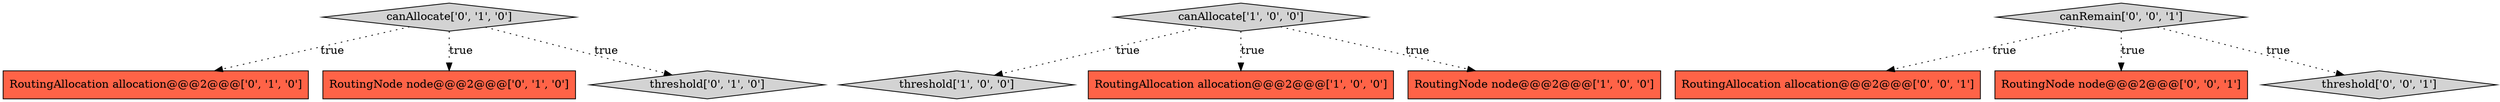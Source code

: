 digraph {
4 [style = filled, label = "RoutingAllocation allocation@@@2@@@['0', '1', '0']", fillcolor = tomato, shape = box image = "AAA0AAABBB2BBB"];
2 [style = filled, label = "threshold['1', '0', '0']", fillcolor = lightgray, shape = diamond image = "AAA0AAABBB1BBB"];
1 [style = filled, label = "canAllocate['1', '0', '0']", fillcolor = lightgray, shape = diamond image = "AAA0AAABBB1BBB"];
8 [style = filled, label = "canRemain['0', '0', '1']", fillcolor = lightgray, shape = diamond image = "AAA0AAABBB3BBB"];
11 [style = filled, label = "RoutingAllocation allocation@@@2@@@['0', '0', '1']", fillcolor = tomato, shape = box image = "AAA0AAABBB3BBB"];
9 [style = filled, label = "RoutingNode node@@@2@@@['0', '0', '1']", fillcolor = tomato, shape = box image = "AAA0AAABBB3BBB"];
5 [style = filled, label = "RoutingNode node@@@2@@@['0', '1', '0']", fillcolor = tomato, shape = box image = "AAA0AAABBB2BBB"];
10 [style = filled, label = "threshold['0', '0', '1']", fillcolor = lightgray, shape = diamond image = "AAA0AAABBB3BBB"];
6 [style = filled, label = "canAllocate['0', '1', '0']", fillcolor = lightgray, shape = diamond image = "AAA0AAABBB2BBB"];
3 [style = filled, label = "RoutingAllocation allocation@@@2@@@['1', '0', '0']", fillcolor = tomato, shape = box image = "AAA0AAABBB1BBB"];
7 [style = filled, label = "threshold['0', '1', '0']", fillcolor = lightgray, shape = diamond image = "AAA0AAABBB2BBB"];
0 [style = filled, label = "RoutingNode node@@@2@@@['1', '0', '0']", fillcolor = tomato, shape = box image = "AAA0AAABBB1BBB"];
8->10 [style = dotted, label="true"];
1->2 [style = dotted, label="true"];
6->5 [style = dotted, label="true"];
1->0 [style = dotted, label="true"];
6->4 [style = dotted, label="true"];
8->11 [style = dotted, label="true"];
1->3 [style = dotted, label="true"];
6->7 [style = dotted, label="true"];
8->9 [style = dotted, label="true"];
}
